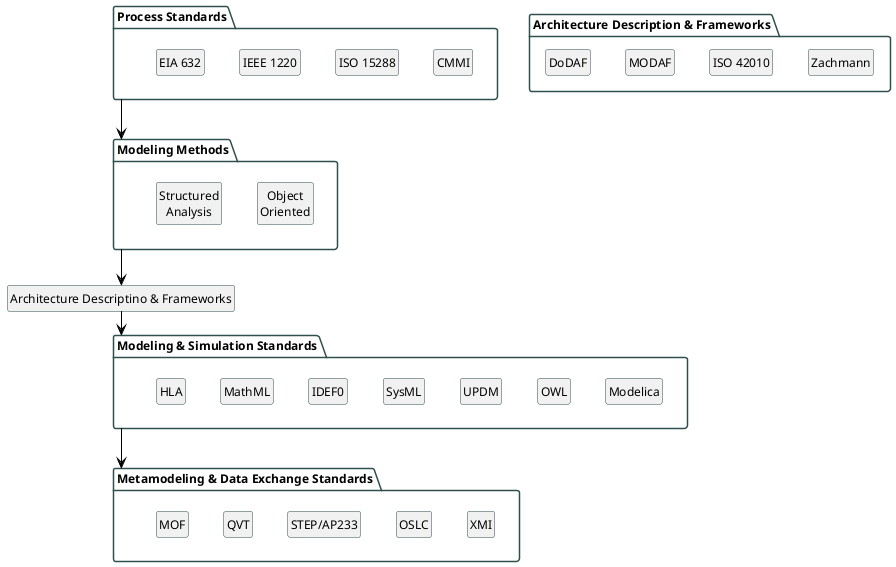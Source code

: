 @startuml

'-----------------------------------
' Standards Taxonomy (taken from Friedenthal 2016)
' JMB 2018
'-----------------------------------

' Default settings
'-----------------------------------
' left to right direction 'does not work for sequence diagrams :-(
hide circle
hide empty members
hide methods
' Colors & Fonts
'-----------------------------------
'Colors => see http://plantuml.com/color
'skinparam monochrome true
'skinparam monochrome reverse
'skinparam handwritten true
skinparam package {
	BackgroundColor empty
	BorderColor DarkSlateGray
	ArrowColor Black
	FontColor Black
	FontSize 12
	FontName TrebuchetMS
}
skinparam class {
	BorderColor DarkSlateGray
	ArrowColor Black
	FontColor Black
	FontSize 12
	FontName TrebuchetMS
}
skinparam arrow {
    MessageAlign center
}

' Attribute and name values (for translation purpose).
'-----------------------------------

' Usefull functions
'-----------------------------------
!define objet(nom,type) class "<u>nom : type"

package "Process Standards" {
class "ISO 15288" as A
class "CMMI" as B
class "IEEE 1220"
class "EIA 632"
A -[hidden]> B
}
package "Modeling Methods" {
class "Object\nOriented"
class "Structured\nAnalysis"
}
package "Architecture Description & Frameworks" {
class "ISO 42010" as C
class "Zachmann" as D
class "MODAF"
class "DoDAF"
C -[hidden]> D
}
package "Modeling & Simulation Standards" {
class "IDEF0" as G1
class "SysML" as G2
class "UPDM" as G3
class "OWL" as G4
class "Modelica" as G5
class "HLA" as E
class "MathML" as F
E -[hidden]> F
F -[hidden]> G1
G1 -[hidden]> G2
G2 -[hidden]> G3
G3 -[hidden]> G4
G4 -[hidden]> G5
}
package "Metamodeling & Data Exchange Standards" {
class "QVT"
class "MOF"
class "XMI" as K
class "STEP/AP233" as I
class "OSLC" as J
I -[hidden]> J
J -[hidden]> K
}

"Process Standards" --> "Modeling Methods"
"Modeling Methods" --> "Architecture Descriptino & Frameworks"
 "Architecture Descriptino & Frameworks" --> "Modeling & Simulation Standards"
"Modeling & Simulation Standards" --> "Metamodeling & Data Exchange Standards"

@enduml